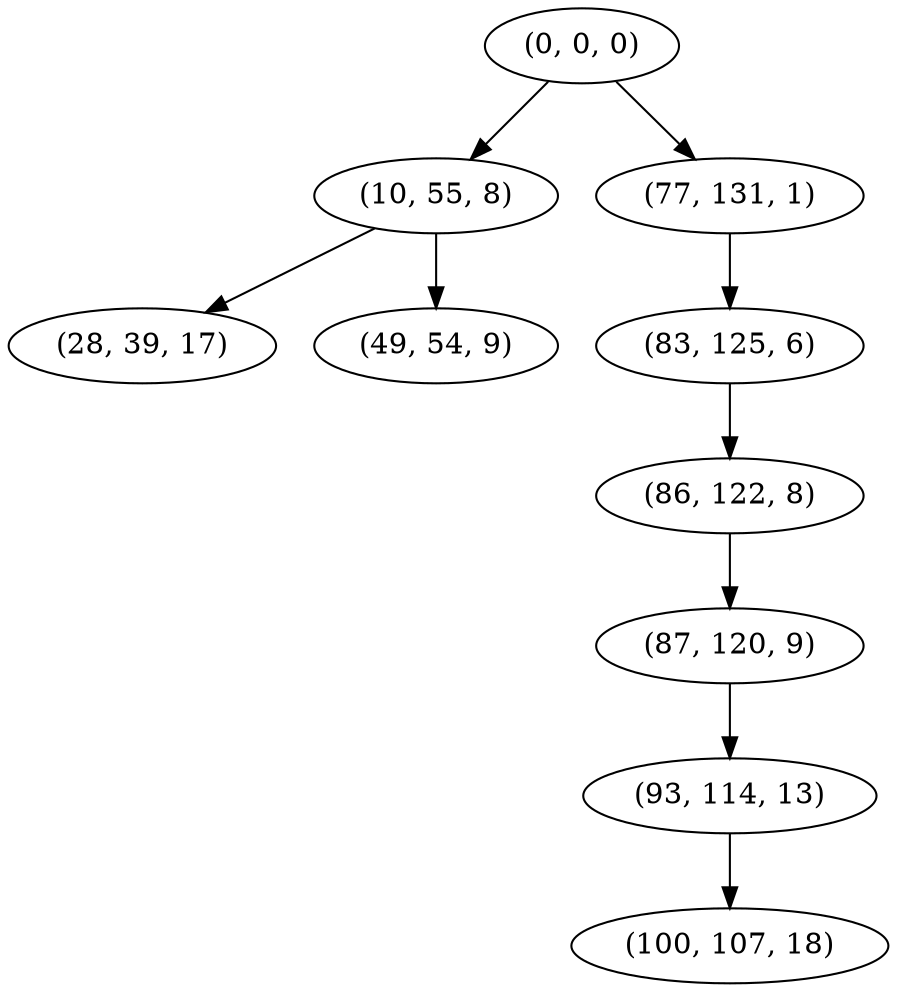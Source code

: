 digraph tree {
    "(0, 0, 0)";
    "(10, 55, 8)";
    "(28, 39, 17)";
    "(49, 54, 9)";
    "(77, 131, 1)";
    "(83, 125, 6)";
    "(86, 122, 8)";
    "(87, 120, 9)";
    "(93, 114, 13)";
    "(100, 107, 18)";
    "(0, 0, 0)" -> "(10, 55, 8)";
    "(0, 0, 0)" -> "(77, 131, 1)";
    "(10, 55, 8)" -> "(28, 39, 17)";
    "(10, 55, 8)" -> "(49, 54, 9)";
    "(77, 131, 1)" -> "(83, 125, 6)";
    "(83, 125, 6)" -> "(86, 122, 8)";
    "(86, 122, 8)" -> "(87, 120, 9)";
    "(87, 120, 9)" -> "(93, 114, 13)";
    "(93, 114, 13)" -> "(100, 107, 18)";
}

